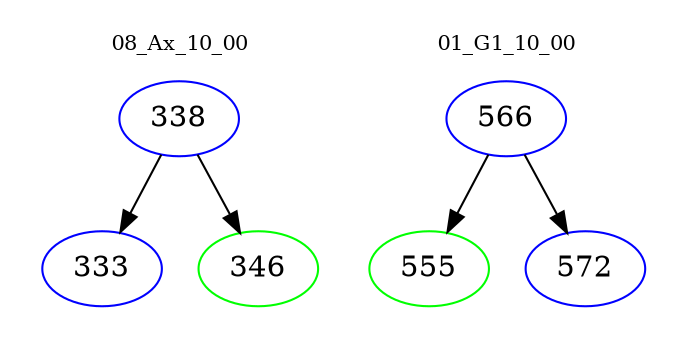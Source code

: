 digraph{
subgraph cluster_0 {
color = white
label = "08_Ax_10_00";
fontsize=10;
T0_338 [label="338", color="blue"]
T0_338 -> T0_333 [color="black"]
T0_333 [label="333", color="blue"]
T0_338 -> T0_346 [color="black"]
T0_346 [label="346", color="green"]
}
subgraph cluster_1 {
color = white
label = "01_G1_10_00";
fontsize=10;
T1_566 [label="566", color="blue"]
T1_566 -> T1_555 [color="black"]
T1_555 [label="555", color="green"]
T1_566 -> T1_572 [color="black"]
T1_572 [label="572", color="blue"]
}
}
